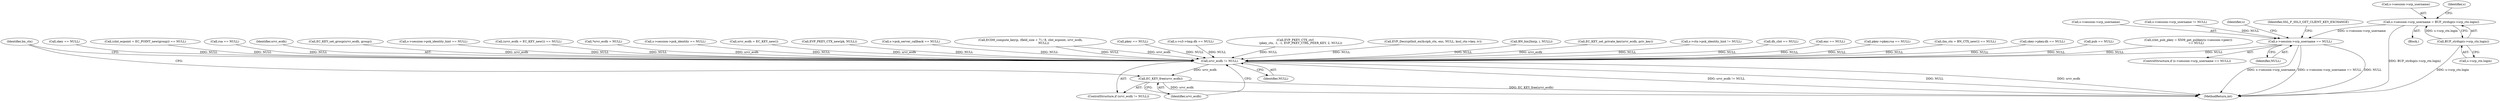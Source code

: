 digraph "0_openssl_3c66a669dfc7b3792f7af0758ea26fe8502ce70c@API" {
"1001882" [label="(Call,s->session->srp_username = BUF_strdup(s->srp_ctx.login))"];
"1001888" [label="(Call,BUF_strdup(s->srp_ctx.login))"];
"1001895" [label="(Call,s->session->srp_username == NULL)"];
"1002148" [label="(Call,srvr_ecdh != NULL)"];
"1002151" [label="(Call,EC_KEY_free(srvr_ecdh))"];
"1000616" [label="(Call,skey == NULL)"];
"1002148" [label="(Call,srvr_ecdh != NULL)"];
"1001334" [label="(Call,(clnt_ecpoint = EC_POINT_new(group)) == NULL)"];
"1000260" [label="(Call,rsa == NULL)"];
"1001800" [label="(Block,)"];
"1002149" [label="(Identifier,srvr_ecdh)"];
"1001321" [label="(Call,EC_KEY_set_group(srvr_ecdh, group))"];
"1001755" [label="(Call,s->session->psk_identity_hint == NULL)"];
"1001267" [label="(Call,(srvr_ecdh = EC_KEY_new()) == NULL)"];
"1000169" [label="(Call,*srvr_ecdh = NULL)"];
"1001708" [label="(Call,s->session->psk_identity == NULL)"];
"1001896" [label="(Call,s->session->srp_username)"];
"1002151" [label="(Call,EC_KEY_free(srvr_ecdh))"];
"1002150" [label="(Identifier,NULL)"];
"1001268" [label="(Call,srvr_ecdh = EC_KEY_new())"];
"1001895" [label="(Call,s->session->srp_username == NULL)"];
"1001901" [label="(Identifier,NULL)"];
"1002005" [label="(Call,EVP_PKEY_CTX_new(pk, NULL))"];
"1001590" [label="(Call,s->psk_server_callback == NULL)"];
"1001475" [label="(Call,ECDH_compute_key(p, (field_size + 7) / 8, clnt_ecpoint, srvr_ecdh,\n                             NULL))"];
"1000286" [label="(Call,pkey == NULL)"];
"1002154" [label="(Identifier,bn_ctx)"];
"1000649" [label="(Call,s->s3->tmp.dh == NULL)"];
"1002163" [label="(MethodReturn,int)"];
"1002098" [label="(Call,EVP_PKEY_CTX_ctrl\n            (pkey_ctx, -1, -1, EVP_PKEY_CTRL_PEER_KEY, 2, NULL))"];
"1001064" [label="(Call,EVP_DecryptInit_ex(&ciph_ctx, enc, NULL, kssl_ctx->key, iv))"];
"1002152" [label="(Identifier,srvr_ecdh)"];
"1001830" [label="(Call,BN_bin2bn(p, i, NULL))"];
"1001325" [label="(Call,EC_KEY_set_private_key(srvr_ecdh, priv_key))"];
"1001748" [label="(Call,s->ctx->psk_identity_hint != NULL)"];
"1000704" [label="(Call,dh_clnt == NULL)"];
"1001869" [label="(Call,s->session->srp_username != NULL)"];
"1001912" [label="(Identifier,s)"];
"1001053" [label="(Call,enc == NULL)"];
"1001883" [label="(Call,s->session->srp_username)"];
"1001882" [label="(Call,s->session->srp_username = BUF_strdup(s->srp_ctx.login))"];
"1000295" [label="(Call,pkey->pkey.rsa == NULL)"];
"1001898" [label="(Identifier,s)"];
"1002147" [label="(ControlStructure,if (srvr_ecdh != NULL))"];
"1001409" [label="(Call,(bn_ctx = BN_CTX_new()) == NULL)"];
"1000625" [label="(Call,skey->pkey.dh == NULL)"];
"1000730" [label="(Call,pub == NULL)"];
"1001904" [label="(Identifier,SSL_F_SSL3_GET_CLIENT_KEY_EXCHANGE)"];
"1001888" [label="(Call,BUF_strdup(s->srp_ctx.login))"];
"1001889" [label="(Call,s->srp_ctx.login)"];
"1001364" [label="(Call,(clnt_pub_pkey = X509_get_pubkey(s->session->peer))\n                 == NULL)"];
"1001894" [label="(ControlStructure,if (s->session->srp_username == NULL))"];
"1001882" -> "1001800"  [label="AST: "];
"1001882" -> "1001888"  [label="CFG: "];
"1001883" -> "1001882"  [label="AST: "];
"1001888" -> "1001882"  [label="AST: "];
"1001898" -> "1001882"  [label="CFG: "];
"1001882" -> "1002163"  [label="DDG: BUF_strdup(s->srp_ctx.login)"];
"1001888" -> "1001882"  [label="DDG: s->srp_ctx.login"];
"1001882" -> "1001895"  [label="DDG: s->session->srp_username"];
"1001888" -> "1001889"  [label="CFG: "];
"1001889" -> "1001888"  [label="AST: "];
"1001888" -> "1002163"  [label="DDG: s->srp_ctx.login"];
"1001895" -> "1001894"  [label="AST: "];
"1001895" -> "1001901"  [label="CFG: "];
"1001896" -> "1001895"  [label="AST: "];
"1001901" -> "1001895"  [label="AST: "];
"1001904" -> "1001895"  [label="CFG: "];
"1001912" -> "1001895"  [label="CFG: "];
"1001895" -> "1002163"  [label="DDG: s->session->srp_username"];
"1001895" -> "1002163"  [label="DDG: s->session->srp_username == NULL"];
"1001895" -> "1002163"  [label="DDG: NULL"];
"1001869" -> "1001895"  [label="DDG: NULL"];
"1001895" -> "1002148"  [label="DDG: NULL"];
"1002148" -> "1002147"  [label="AST: "];
"1002148" -> "1002150"  [label="CFG: "];
"1002149" -> "1002148"  [label="AST: "];
"1002150" -> "1002148"  [label="AST: "];
"1002152" -> "1002148"  [label="CFG: "];
"1002154" -> "1002148"  [label="CFG: "];
"1002148" -> "1002163"  [label="DDG: srvr_ecdh != NULL"];
"1002148" -> "1002163"  [label="DDG: NULL"];
"1002148" -> "1002163"  [label="DDG: srvr_ecdh"];
"1001325" -> "1002148"  [label="DDG: srvr_ecdh"];
"1001321" -> "1002148"  [label="DDG: srvr_ecdh"];
"1001475" -> "1002148"  [label="DDG: srvr_ecdh"];
"1001475" -> "1002148"  [label="DDG: NULL"];
"1001268" -> "1002148"  [label="DDG: srvr_ecdh"];
"1000169" -> "1002148"  [label="DDG: srvr_ecdh"];
"1001053" -> "1002148"  [label="DDG: NULL"];
"1001830" -> "1002148"  [label="DDG: NULL"];
"1000295" -> "1002148"  [label="DDG: NULL"];
"1001590" -> "1002148"  [label="DDG: NULL"];
"1000704" -> "1002148"  [label="DDG: NULL"];
"1000730" -> "1002148"  [label="DDG: NULL"];
"1001409" -> "1002148"  [label="DDG: NULL"];
"1001755" -> "1002148"  [label="DDG: NULL"];
"1001364" -> "1002148"  [label="DDG: NULL"];
"1000616" -> "1002148"  [label="DDG: NULL"];
"1002098" -> "1002148"  [label="DDG: NULL"];
"1002005" -> "1002148"  [label="DDG: NULL"];
"1001267" -> "1002148"  [label="DDG: NULL"];
"1000625" -> "1002148"  [label="DDG: NULL"];
"1001748" -> "1002148"  [label="DDG: NULL"];
"1000260" -> "1002148"  [label="DDG: NULL"];
"1001064" -> "1002148"  [label="DDG: NULL"];
"1001334" -> "1002148"  [label="DDG: NULL"];
"1001708" -> "1002148"  [label="DDG: NULL"];
"1000286" -> "1002148"  [label="DDG: NULL"];
"1000649" -> "1002148"  [label="DDG: NULL"];
"1002148" -> "1002151"  [label="DDG: srvr_ecdh"];
"1002151" -> "1002147"  [label="AST: "];
"1002151" -> "1002152"  [label="CFG: "];
"1002152" -> "1002151"  [label="AST: "];
"1002154" -> "1002151"  [label="CFG: "];
"1002151" -> "1002163"  [label="DDG: srvr_ecdh"];
"1002151" -> "1002163"  [label="DDG: EC_KEY_free(srvr_ecdh)"];
}

